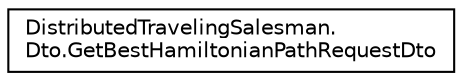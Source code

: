 digraph "Graphical Class Hierarchy"
{
 // INTERACTIVE_SVG=YES
 // LATEX_PDF_SIZE
  edge [fontname="Helvetica",fontsize="10",labelfontname="Helvetica",labelfontsize="10"];
  node [fontname="Helvetica",fontsize="10",shape=record];
  rankdir="LR";
  Node0 [label="DistributedTravelingSalesman.\lDto.GetBestHamiltonianPathRequestDto",height=0.2,width=0.4,color="black", fillcolor="white", style="filled",URL="$class_distributed_traveling_salesman_1_1_dto_1_1_get_best_hamiltonian_path_request_dto.html",tooltip=" "];
}
